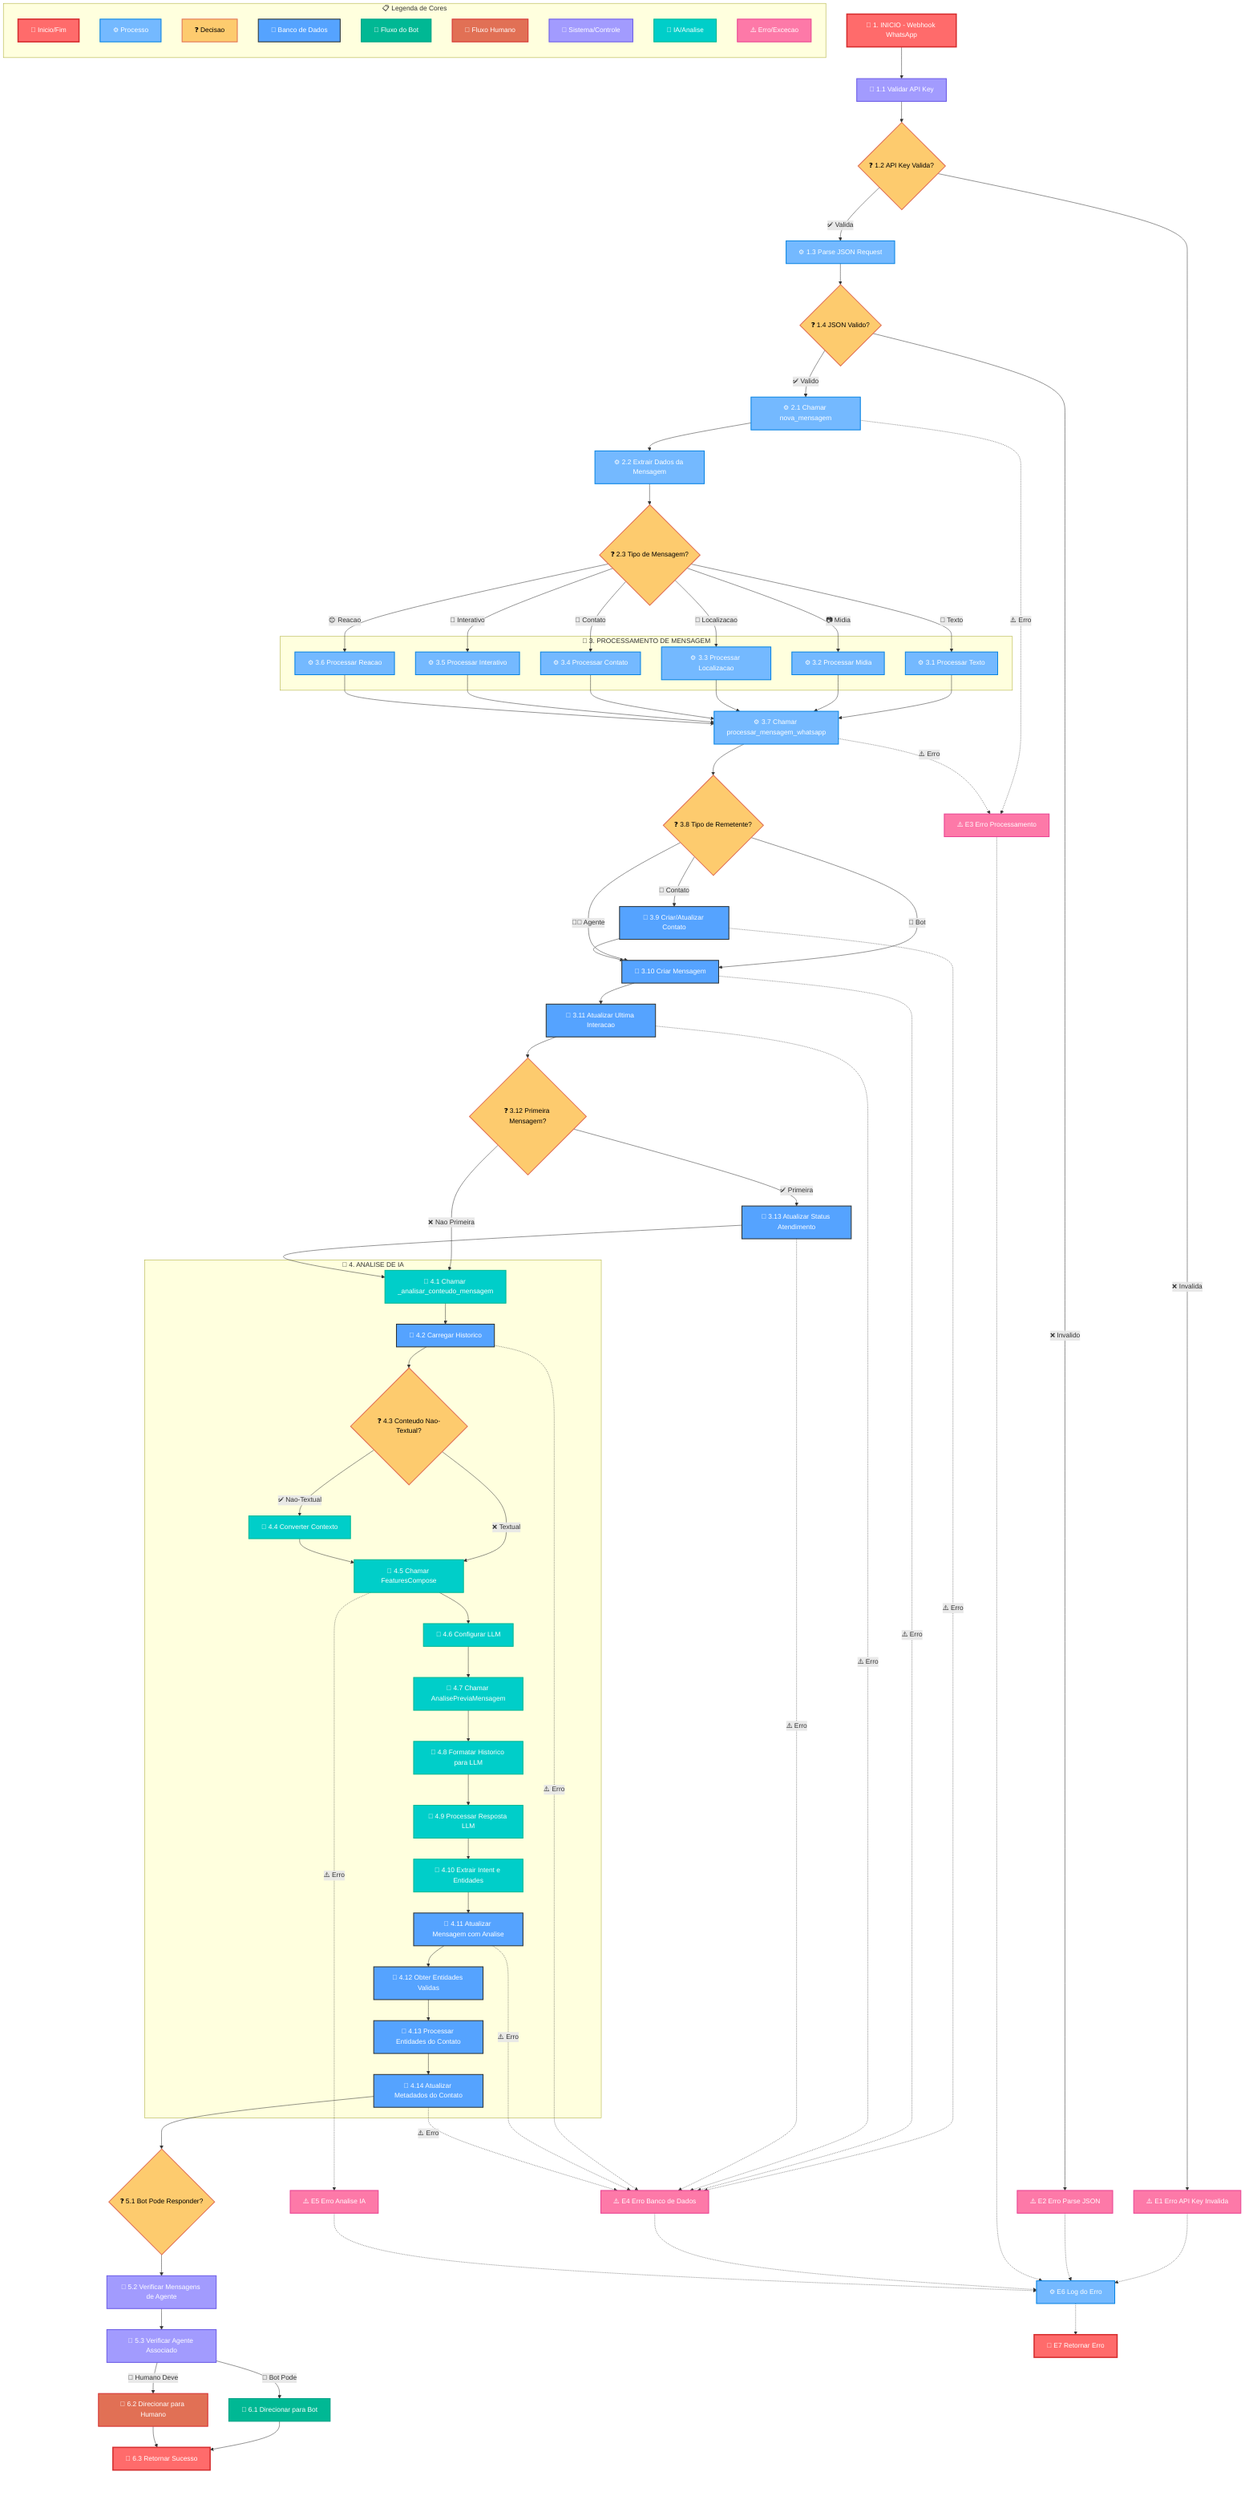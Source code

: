 flowchart TD

    %% ==============================
    %% DEFINICAO DE CORES E ESTILOS
    %% ==============================
    classDef startEnd fill:#ff6b6b,stroke:#d63031,stroke-width:3px,color:white
    classDef process fill:#74b9ff,stroke:#0984e3,stroke-width:2px,color:white
    classDef decision fill:#fdcb6e,stroke:#e17055,stroke-width:2px,color:black
    classDef database fill:#55a3ff,stroke:#2d3436,stroke-width:2px,color:white
    classDef botFlow fill:#00b894,stroke:#00a085,stroke-width:2px,color:white
    classDef humanFlow fill:#e17055,stroke:#d63031,stroke-width:2px,color:white
    classDef systemFlow fill:#a29bfe,stroke:#6c5ce7,stroke-width:2px,color:white
    classDef errorFlow fill:#fd79a8,stroke:#e84393,stroke-width:2px,color:white
    classDef aiFlow fill:#00cec9,stroke:#00b894,stroke-width:2px,color:white
    
    %% ==============================
    %% LEGENDA DE CORES
    %% ==============================
    subgraph Legenda ["📋 Legenda de Cores"]
        direction TB
        L1[🚀 Inicio/Fim]:::startEnd
        L2[⚙️ Processo]:::process
        L3[❓ Decisao]:::decision
        L4[💾 Banco de Dados]:::database
        L5[🤖 Fluxo do Bot]:::botFlow
        L6[👤 Fluxo Humano]:::humanFlow
        L7[🔧 Sistema/Controle]:::systemFlow
        L8[🧠 IA/Analise]:::aiFlow
        L9[⚠️ Erro/Excecao]:::errorFlow
    end

    %% ==============================
    %% 1. CAMADA DE ENTRADA
    %% ==============================
    Start[🚀 1. INICIO - Webhook WhatsApp]:::startEnd
    ValidateApiKey[🔧 1.1 Validar API Key]:::systemFlow
    CheckApiKeyValid{❓ 1.2 API Key Valida?}:::decision
    ParseJson[⚙️ 1.3 Parse JSON Request]:::process
    CheckJsonValid{❓ 1.4 JSON Valido?}:::decision
    
    %% ==============================
    %% 2. CAMADA DE ORQUESTRACAO
    %% ==============================
    CallNovaMensagem[⚙️ 2.1 Chamar nova_mensagem]:::process
    ExtractMessageData[⚙️ 2.2 Extrair Dados da Mensagem]:::process
    DetermineMessageType{❓ 2.3 Tipo de Mensagem?}:::decision
    
    %% ==============================
    %% 3. CAMADA DE PROCESSAMENTO
    %% ==============================
    subgraph ProcessamentoMensagem ["📨 3. PROCESSAMENTO DE MENSAGEM"]
        direction TB
        ProcessTextMessage[⚙️ 3.1 Processar Texto]:::process
        ProcessMediaMessage[⚙️ 3.2 Processar Midia]:::process
        ProcessLocationMessage[⚙️ 3.3 Processar Localizacao]:::process
        ProcessContactMessage[⚙️ 3.4 Processar Contato]:::process
        ProcessInteractiveMessage[⚙️ 3.5 Processar Interativo]:::process
        ProcessReactionMessage[⚙️ 3.6 Processar Reacao]:::process
    end
    
    CallProcessarMensagemWhatsapp[⚙️ 3.7 Chamar processar_mensagem_whatsapp]:::process
    DetermineSenderType{❓ 3.8 Tipo de Remetente?}:::decision
    CreateContact[💾 3.9 Criar/Atualizar Contato]:::database
    CreateMessage[💾 3.10 Criar Mensagem]:::database
    UpdateLastInteraction[💾 3.11 Atualizar Ultima Interacao]:::database
    CheckFirstMessage{❓ 3.12 Primeira Mensagem?}:::decision
    UpdateAtendimentoStatus[💾 3.13 Atualizar Status Atendimento]:::database
    
    %% ==============================
    %% 4. CAMADA DE ANALISE IA
    %% ==============================
    subgraph AnaliseIA ["🧠 4. ANALISE DE IA"]
        direction TB
        CallAnalisarConteudo[🧠 4.1 Chamar _analisar_conteudo_mensagem]:::aiFlow
        LoadMessageHistory[💾 4.2 Carregar Historico]:::database
        CheckNonTextualContent{❓ 4.3 Conteudo Nao-Textual?}:::decision
        ConvertContext[🧠 4.4 Converter Contexto]:::aiFlow
        CallFeaturesCompose[🧠 4.5 Chamar FeaturesCompose]:::aiFlow
        ConfigureLlmParameters[🧠 4.6 Configurar LLM]:::aiFlow
        CallAnalisePrevia[🧠 4.7 Chamar AnalisePreviaMensagem]:::aiFlow
        FormatHistoryForLlm[🧠 4.8 Formatar Historico para LLM]:::aiFlow
        ProcessLlmResponse[🧠 4.9 Processar Resposta LLM]:::aiFlow
        ExtractIntentAndEntities[🧠 4.10 Extrair Intent e Entidades]:::aiFlow
        UpdateMessageWithAnalysis[💾 4.11 Atualizar Mensagem com Analise]:::database
        GetValidMetadataEntities[💾 4.12 Obter Entidades Validas]:::database
        ProcessContactEntities[💾 4.13 Processar Entidades do Contato]:::database
        UpdateContactMetadata[💾 4.14 Atualizar Metadados do Contato]:::database
    end
    
    %% ==============================
    %% 5. CAMADA DE DECISAO
    %% ==============================
    CheckBotCanRespond{❓ 5.1 Bot Pode Responder?}:::decision
    CheckHumanAgentMessages[🔧 5.2 Verificar Mensagens de Agente]:::systemFlow
    CheckAssociatedHumanAgent[🔧 5.3 Verificar Agente Associado]:::systemFlow
    
    %% ==============================
    %% 6. CAMADA DE SAIDA
    %% ==============================
    RouteToBotFlow[🤖 6.1 Direcionar para Bot]:::botFlow
    RouteToHumanFlow[👤 6.2 Direcionar para Humano]:::humanFlow
    ReturnSuccess[🚀 6.3 Retornar Sucesso]:::startEnd
    
    %% ==============================
    %% TRATAMENTO DE ERROS
    %% ==============================
    ErrorApiKey[⚠️ E1 Erro API Key Invalida]:::errorFlow
    ErrorJsonParsing[⚠️ E2 Erro Parse JSON]:::errorFlow
    ErrorProcessing[⚠️ E3 Erro Processamento]:::errorFlow
    ErrorDatabase[⚠️ E4 Erro Banco de Dados]:::errorFlow
    ErrorAiAnalysis[⚠️ E5 Erro Analise IA]:::errorFlow
    LogError[⚙️ E6 Log do Erro]:::process
    ReturnError[🚀 E7 Retornar Erro]:::startEnd
    
    %% ==============================
    %% CONEXOES PRINCIPAIS
    %% ==============================
    Start --> ValidateApiKey
    ValidateApiKey --> CheckApiKeyValid
    CheckApiKeyValid -->|"✅ Valida"| ParseJson
    CheckApiKeyValid -->|"❌ Invalida"| ErrorApiKey
    
    ParseJson --> CheckJsonValid
    CheckJsonValid -->|"✅ Valido"| CallNovaMensagem
    CheckJsonValid -->|"❌ Invalido"| ErrorJsonParsing
    
    CallNovaMensagem --> ExtractMessageData
    ExtractMessageData --> DetermineMessageType
    
    DetermineMessageType -->|"📝 Texto"| ProcessTextMessage
    DetermineMessageType -->|"📷 Midia"| ProcessMediaMessage
    DetermineMessageType -->|"📍 Localizacao"| ProcessLocationMessage
    DetermineMessageType -->|"👤 Contato"| ProcessContactMessage
    DetermineMessageType -->|"🔘 Interativo"| ProcessInteractiveMessage
    DetermineMessageType -->|"😊 Reacao"| ProcessReactionMessage
    
    ProcessTextMessage --> CallProcessarMensagemWhatsapp
    ProcessMediaMessage --> CallProcessarMensagemWhatsapp
    ProcessLocationMessage --> CallProcessarMensagemWhatsapp
    ProcessContactMessage --> CallProcessarMensagemWhatsapp
    ProcessInteractiveMessage --> CallProcessarMensagemWhatsapp
    ProcessReactionMessage --> CallProcessarMensagemWhatsapp
    
    CallProcessarMensagemWhatsapp --> DetermineSenderType
    DetermineSenderType -->|"👤 Contato"| CreateContact
    DetermineSenderType -->|"🤖 Bot"| CreateMessage
    DetermineSenderType -->|"👨‍💼 Agente"| CreateMessage
    
    CreateContact --> CreateMessage
    CreateMessage --> UpdateLastInteraction
    UpdateLastInteraction --> CheckFirstMessage
    CheckFirstMessage -->|"✅ Primeira"| UpdateAtendimentoStatus
    CheckFirstMessage -->|"❌ Nao Primeira"| CallAnalisarConteudo
    UpdateAtendimentoStatus --> CallAnalisarConteudo
    
    CallAnalisarConteudo --> LoadMessageHistory
    LoadMessageHistory --> CheckNonTextualContent
    CheckNonTextualContent -->|"✅ Nao-Textual"| ConvertContext
    CheckNonTextualContent -->|"❌ Textual"| CallFeaturesCompose
    ConvertContext --> CallFeaturesCompose
    
    CallFeaturesCompose --> ConfigureLlmParameters
    ConfigureLlmParameters --> CallAnalisePrevia
    CallAnalisePrevia --> FormatHistoryForLlm
    FormatHistoryForLlm --> ProcessLlmResponse
    ProcessLlmResponse --> ExtractIntentAndEntities
    ExtractIntentAndEntities --> UpdateMessageWithAnalysis
    UpdateMessageWithAnalysis --> GetValidMetadataEntities
    GetValidMetadataEntities --> ProcessContactEntities
    ProcessContactEntities --> UpdateContactMetadata
    
    UpdateContactMetadata --> CheckBotCanRespond
    CheckBotCanRespond --> CheckHumanAgentMessages
    CheckHumanAgentMessages --> CheckAssociatedHumanAgent
    CheckAssociatedHumanAgent -->|"🤖 Bot Pode"| RouteToBotFlow
    CheckAssociatedHumanAgent -->|"👤 Humano Deve"| RouteToHumanFlow
    
    RouteToBotFlow --> ReturnSuccess
    RouteToHumanFlow --> ReturnSuccess
    
    %% ==============================
    %% CONEXOES DE ERRO
    %% ==============================
    ErrorApiKey -.-> LogError
    ErrorJsonParsing -.-> LogError
    ErrorProcessing -.-> LogError
    ErrorDatabase -.-> LogError
    ErrorAiAnalysis -.-> LogError
    LogError -.-> ReturnError
    
    %% Erros durante processamento
    CallNovaMensagem -.->|"⚠️ Erro"| ErrorProcessing
    CallProcessarMensagemWhatsapp -.->|"⚠️ Erro"| ErrorProcessing
    CreateContact -.->|"⚠️ Erro"| ErrorDatabase
    CreateMessage -.->|"⚠️ Erro"| ErrorDatabase
    UpdateLastInteraction -.->|"⚠️ Erro"| ErrorDatabase
    UpdateAtendimentoStatus -.->|"⚠️ Erro"| ErrorDatabase
    LoadMessageHistory -.->|"⚠️ Erro"| ErrorDatabase
    CallFeaturesCompose -.->|"⚠️ Erro"| ErrorAiAnalysis
    UpdateMessageWithAnalysis -.->|"⚠️ Erro"| ErrorDatabase
    UpdateContactMetadata -.->|"⚠️ Erro"| ErrorDatabase